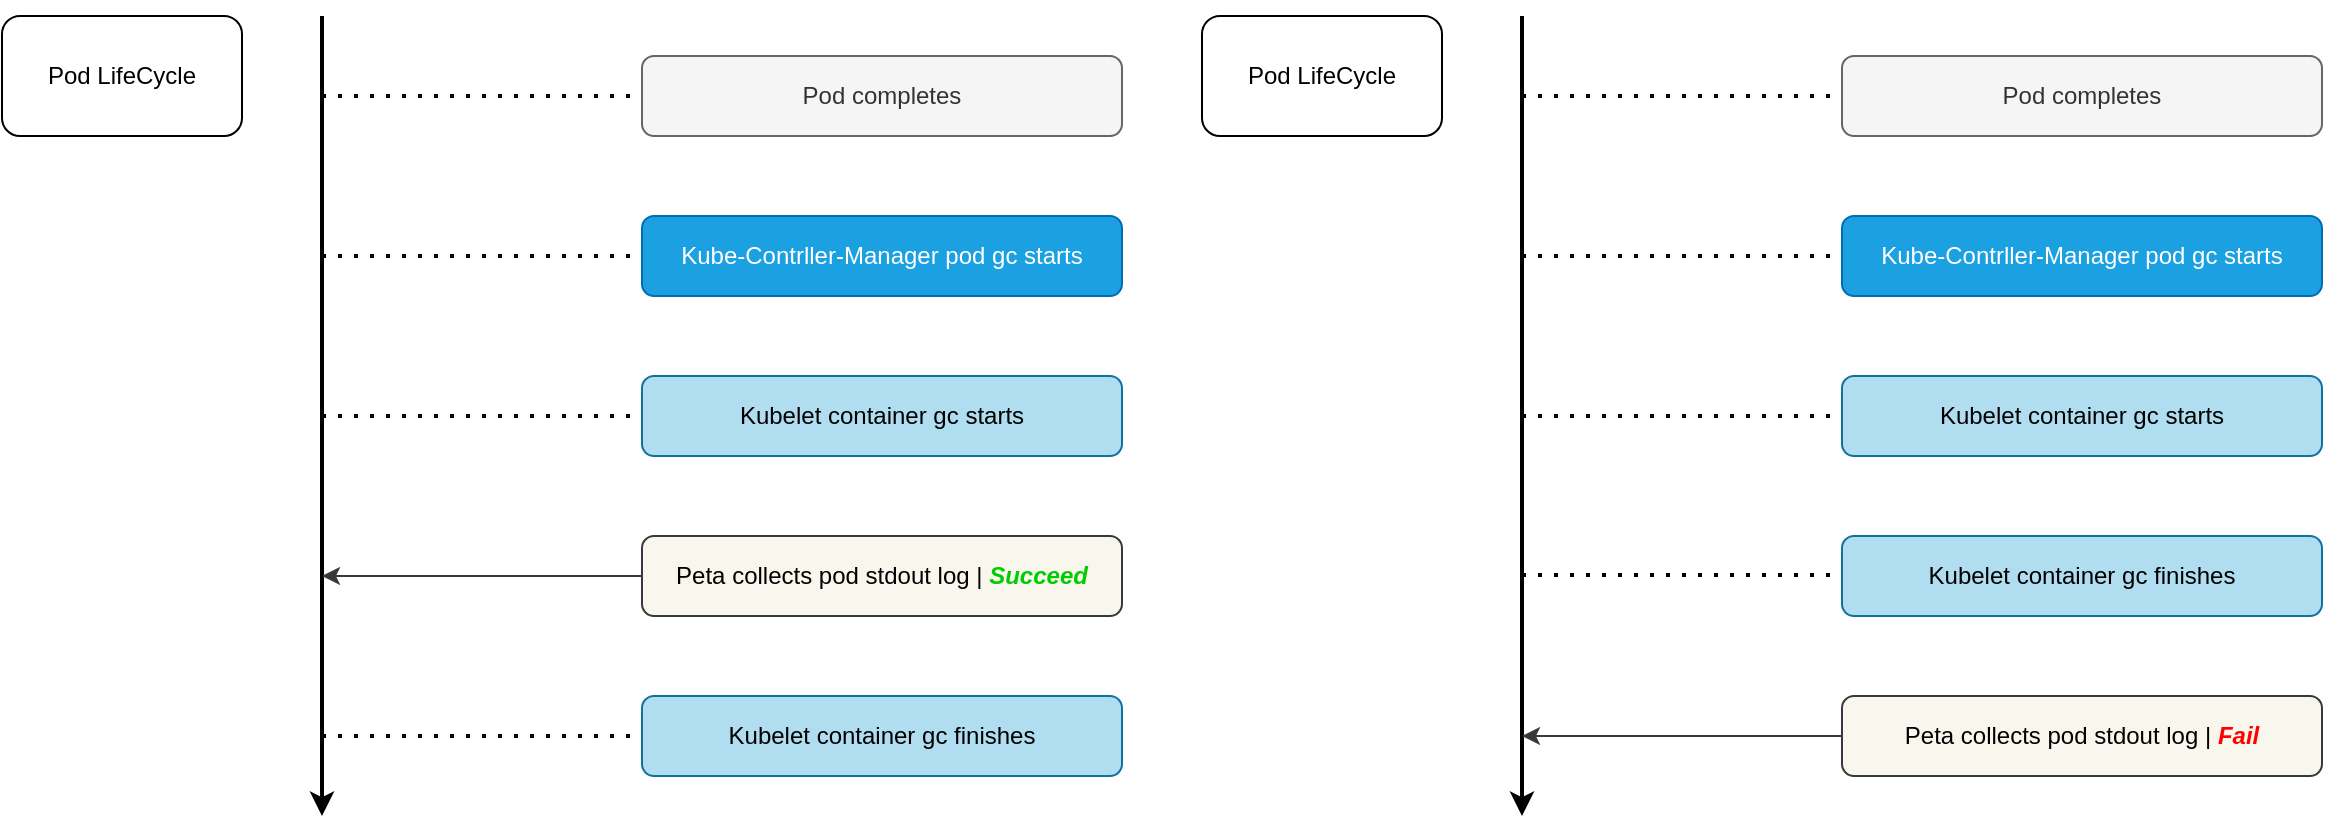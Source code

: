 <mxfile version="28.0.7">
  <diagram name="Page-1" id="_PxHqHacuYoURpk1Ic28">
    <mxGraphModel dx="1426" dy="741" grid="1" gridSize="10" guides="1" tooltips="1" connect="1" arrows="1" fold="1" page="1" pageScale="1" pageWidth="850" pageHeight="1100" math="0" shadow="0">
      <root>
        <mxCell id="0" />
        <mxCell id="1" parent="0" />
        <mxCell id="WvwNKjds2kTvctYRK4nU-1" value="" style="endArrow=classic;html=1;rounded=0;strokeWidth=2;" edge="1" parent="1">
          <mxGeometry width="50" height="50" relative="1" as="geometry">
            <mxPoint x="200" y="200" as="sourcePoint" />
            <mxPoint x="200" y="600" as="targetPoint" />
          </mxGeometry>
        </mxCell>
        <mxCell id="WvwNKjds2kTvctYRK4nU-2" value="Pod LifeCycle" style="rounded=1;whiteSpace=wrap;html=1;" vertex="1" parent="1">
          <mxGeometry x="40" y="200" width="120" height="60" as="geometry" />
        </mxCell>
        <mxCell id="WvwNKjds2kTvctYRK4nU-3" value="" style="endArrow=none;dashed=1;html=1;dashPattern=1 3;strokeWidth=2;rounded=0;entryX=0;entryY=0.5;entryDx=0;entryDy=0;" edge="1" parent="1" target="WvwNKjds2kTvctYRK4nU-5">
          <mxGeometry width="50" height="50" relative="1" as="geometry">
            <mxPoint x="200" y="240" as="sourcePoint" />
            <mxPoint x="360" y="240" as="targetPoint" />
          </mxGeometry>
        </mxCell>
        <mxCell id="WvwNKjds2kTvctYRK4nU-5" value="Pod completes" style="rounded=1;whiteSpace=wrap;html=1;fillColor=#f5f5f5;fontColor=#333333;strokeColor=#666666;" vertex="1" parent="1">
          <mxGeometry x="360" y="220" width="240" height="40" as="geometry" />
        </mxCell>
        <mxCell id="WvwNKjds2kTvctYRK4nU-6" value="" style="endArrow=none;dashed=1;html=1;dashPattern=1 3;strokeWidth=2;rounded=0;" edge="1" parent="1">
          <mxGeometry width="50" height="50" relative="1" as="geometry">
            <mxPoint x="200" y="320" as="sourcePoint" />
            <mxPoint x="360" y="320" as="targetPoint" />
          </mxGeometry>
        </mxCell>
        <mxCell id="WvwNKjds2kTvctYRK4nU-8" value="Kube-Contrller-Manager pod gc starts" style="rounded=1;whiteSpace=wrap;html=1;fillColor=#1ba1e2;fontColor=#ffffff;strokeColor=#006EAF;" vertex="1" parent="1">
          <mxGeometry x="360" y="300" width="240" height="40" as="geometry" />
        </mxCell>
        <mxCell id="WvwNKjds2kTvctYRK4nU-9" value="" style="endArrow=none;dashed=1;html=1;dashPattern=1 3;strokeWidth=2;rounded=0;" edge="1" parent="1">
          <mxGeometry width="50" height="50" relative="1" as="geometry">
            <mxPoint x="200" y="400" as="sourcePoint" />
            <mxPoint x="360" y="400" as="targetPoint" />
          </mxGeometry>
        </mxCell>
        <mxCell id="WvwNKjds2kTvctYRK4nU-11" value="Kubelet container gc starts" style="rounded=1;whiteSpace=wrap;html=1;fillColor=#b1ddf0;strokeColor=#10739e;" vertex="1" parent="1">
          <mxGeometry x="360" y="380" width="240" height="40" as="geometry" />
        </mxCell>
        <mxCell id="WvwNKjds2kTvctYRK4nU-13" value="" style="endArrow=none;dashed=1;html=1;dashPattern=1 3;strokeWidth=2;rounded=0;" edge="1" parent="1">
          <mxGeometry width="50" height="50" relative="1" as="geometry">
            <mxPoint x="200" y="560" as="sourcePoint" />
            <mxPoint x="360" y="560" as="targetPoint" />
          </mxGeometry>
        </mxCell>
        <mxCell id="WvwNKjds2kTvctYRK4nU-14" value="Kubelet container gc finishes" style="rounded=1;whiteSpace=wrap;html=1;fillColor=#b1ddf0;strokeColor=#10739e;" vertex="1" parent="1">
          <mxGeometry x="360" y="540" width="240" height="40" as="geometry" />
        </mxCell>
        <mxCell id="WvwNKjds2kTvctYRK4nU-15" value="Peta collects pod stdout log | &lt;font style=&quot;color: rgb(0, 204, 0);&quot;&gt;&lt;b&gt;&lt;i&gt;Succeed&lt;/i&gt;&lt;/b&gt;&lt;/font&gt;" style="rounded=1;whiteSpace=wrap;html=1;fillColor=#f9f7ed;strokeColor=#36393d;" vertex="1" parent="1">
          <mxGeometry x="360" y="460" width="240" height="40" as="geometry" />
        </mxCell>
        <mxCell id="WvwNKjds2kTvctYRK4nU-16" value="" style="endArrow=classic;html=1;rounded=0;exitX=0;exitY=0.5;exitDx=0;exitDy=0;fillColor=#eeeeee;strokeColor=#36393d;" edge="1" parent="1" source="WvwNKjds2kTvctYRK4nU-15">
          <mxGeometry width="50" height="50" relative="1" as="geometry">
            <mxPoint x="420" y="420" as="sourcePoint" />
            <mxPoint x="200" y="480" as="targetPoint" />
          </mxGeometry>
        </mxCell>
        <mxCell id="WvwNKjds2kTvctYRK4nU-17" value="" style="endArrow=classic;html=1;rounded=0;strokeWidth=2;" edge="1" parent="1">
          <mxGeometry width="50" height="50" relative="1" as="geometry">
            <mxPoint x="800" y="200" as="sourcePoint" />
            <mxPoint x="800" y="600" as="targetPoint" />
          </mxGeometry>
        </mxCell>
        <mxCell id="WvwNKjds2kTvctYRK4nU-18" value="Pod LifeCycle" style="rounded=1;whiteSpace=wrap;html=1;" vertex="1" parent="1">
          <mxGeometry x="640" y="200" width="120" height="60" as="geometry" />
        </mxCell>
        <mxCell id="WvwNKjds2kTvctYRK4nU-19" value="" style="endArrow=none;dashed=1;html=1;dashPattern=1 3;strokeWidth=2;rounded=0;entryX=0;entryY=0.5;entryDx=0;entryDy=0;" edge="1" parent="1" target="WvwNKjds2kTvctYRK4nU-20">
          <mxGeometry width="50" height="50" relative="1" as="geometry">
            <mxPoint x="800" y="240" as="sourcePoint" />
            <mxPoint x="960" y="240" as="targetPoint" />
          </mxGeometry>
        </mxCell>
        <mxCell id="WvwNKjds2kTvctYRK4nU-20" value="Pod completes" style="rounded=1;whiteSpace=wrap;html=1;fillColor=#f5f5f5;fontColor=#333333;strokeColor=#666666;" vertex="1" parent="1">
          <mxGeometry x="960" y="220" width="240" height="40" as="geometry" />
        </mxCell>
        <mxCell id="WvwNKjds2kTvctYRK4nU-21" value="" style="endArrow=none;dashed=1;html=1;dashPattern=1 3;strokeWidth=2;rounded=0;" edge="1" parent="1">
          <mxGeometry width="50" height="50" relative="1" as="geometry">
            <mxPoint x="800" y="320" as="sourcePoint" />
            <mxPoint x="960" y="320" as="targetPoint" />
          </mxGeometry>
        </mxCell>
        <mxCell id="WvwNKjds2kTvctYRK4nU-22" value="Kube-Contrller-Manager pod gc starts" style="rounded=1;whiteSpace=wrap;html=1;fillColor=#1ba1e2;fontColor=#ffffff;strokeColor=#006EAF;" vertex="1" parent="1">
          <mxGeometry x="960" y="300" width="240" height="40" as="geometry" />
        </mxCell>
        <mxCell id="WvwNKjds2kTvctYRK4nU-23" value="" style="endArrow=none;dashed=1;html=1;dashPattern=1 3;strokeWidth=2;rounded=0;" edge="1" parent="1">
          <mxGeometry width="50" height="50" relative="1" as="geometry">
            <mxPoint x="800" y="400" as="sourcePoint" />
            <mxPoint x="960" y="400" as="targetPoint" />
          </mxGeometry>
        </mxCell>
        <mxCell id="WvwNKjds2kTvctYRK4nU-24" value="Kubelet container gc starts" style="rounded=1;whiteSpace=wrap;html=1;fillColor=#b1ddf0;strokeColor=#10739e;" vertex="1" parent="1">
          <mxGeometry x="960" y="380" width="240" height="40" as="geometry" />
        </mxCell>
        <mxCell id="WvwNKjds2kTvctYRK4nU-25" value="" style="endArrow=none;dashed=1;html=1;dashPattern=1 3;strokeWidth=2;rounded=0;" edge="1" parent="1">
          <mxGeometry width="50" height="50" relative="1" as="geometry">
            <mxPoint x="800" y="479.5" as="sourcePoint" />
            <mxPoint x="960" y="479.5" as="targetPoint" />
          </mxGeometry>
        </mxCell>
        <mxCell id="WvwNKjds2kTvctYRK4nU-26" value="Kubelet container gc finishes" style="rounded=1;whiteSpace=wrap;html=1;fillColor=#b1ddf0;strokeColor=#10739e;" vertex="1" parent="1">
          <mxGeometry x="960" y="460" width="240" height="40" as="geometry" />
        </mxCell>
        <mxCell id="WvwNKjds2kTvctYRK4nU-27" value="Peta collects pod stdout log | &lt;font style=&quot;color: rgb(255, 0, 0);&quot;&gt;&lt;b style=&quot;&quot;&gt;&lt;i style=&quot;&quot;&gt;Fail&lt;/i&gt;&lt;/b&gt;&lt;/font&gt;" style="rounded=1;whiteSpace=wrap;html=1;fillColor=#f9f7ed;strokeColor=#36393d;" vertex="1" parent="1">
          <mxGeometry x="960" y="540" width="240" height="40" as="geometry" />
        </mxCell>
        <mxCell id="WvwNKjds2kTvctYRK4nU-28" value="" style="endArrow=classic;html=1;rounded=0;exitX=0;exitY=0.5;exitDx=0;exitDy=0;fillColor=#eeeeee;strokeColor=#36393d;" edge="1" parent="1" source="WvwNKjds2kTvctYRK4nU-27">
          <mxGeometry width="50" height="50" relative="1" as="geometry">
            <mxPoint x="1020" y="420" as="sourcePoint" />
            <mxPoint x="800" y="560" as="targetPoint" />
          </mxGeometry>
        </mxCell>
      </root>
    </mxGraphModel>
  </diagram>
</mxfile>
